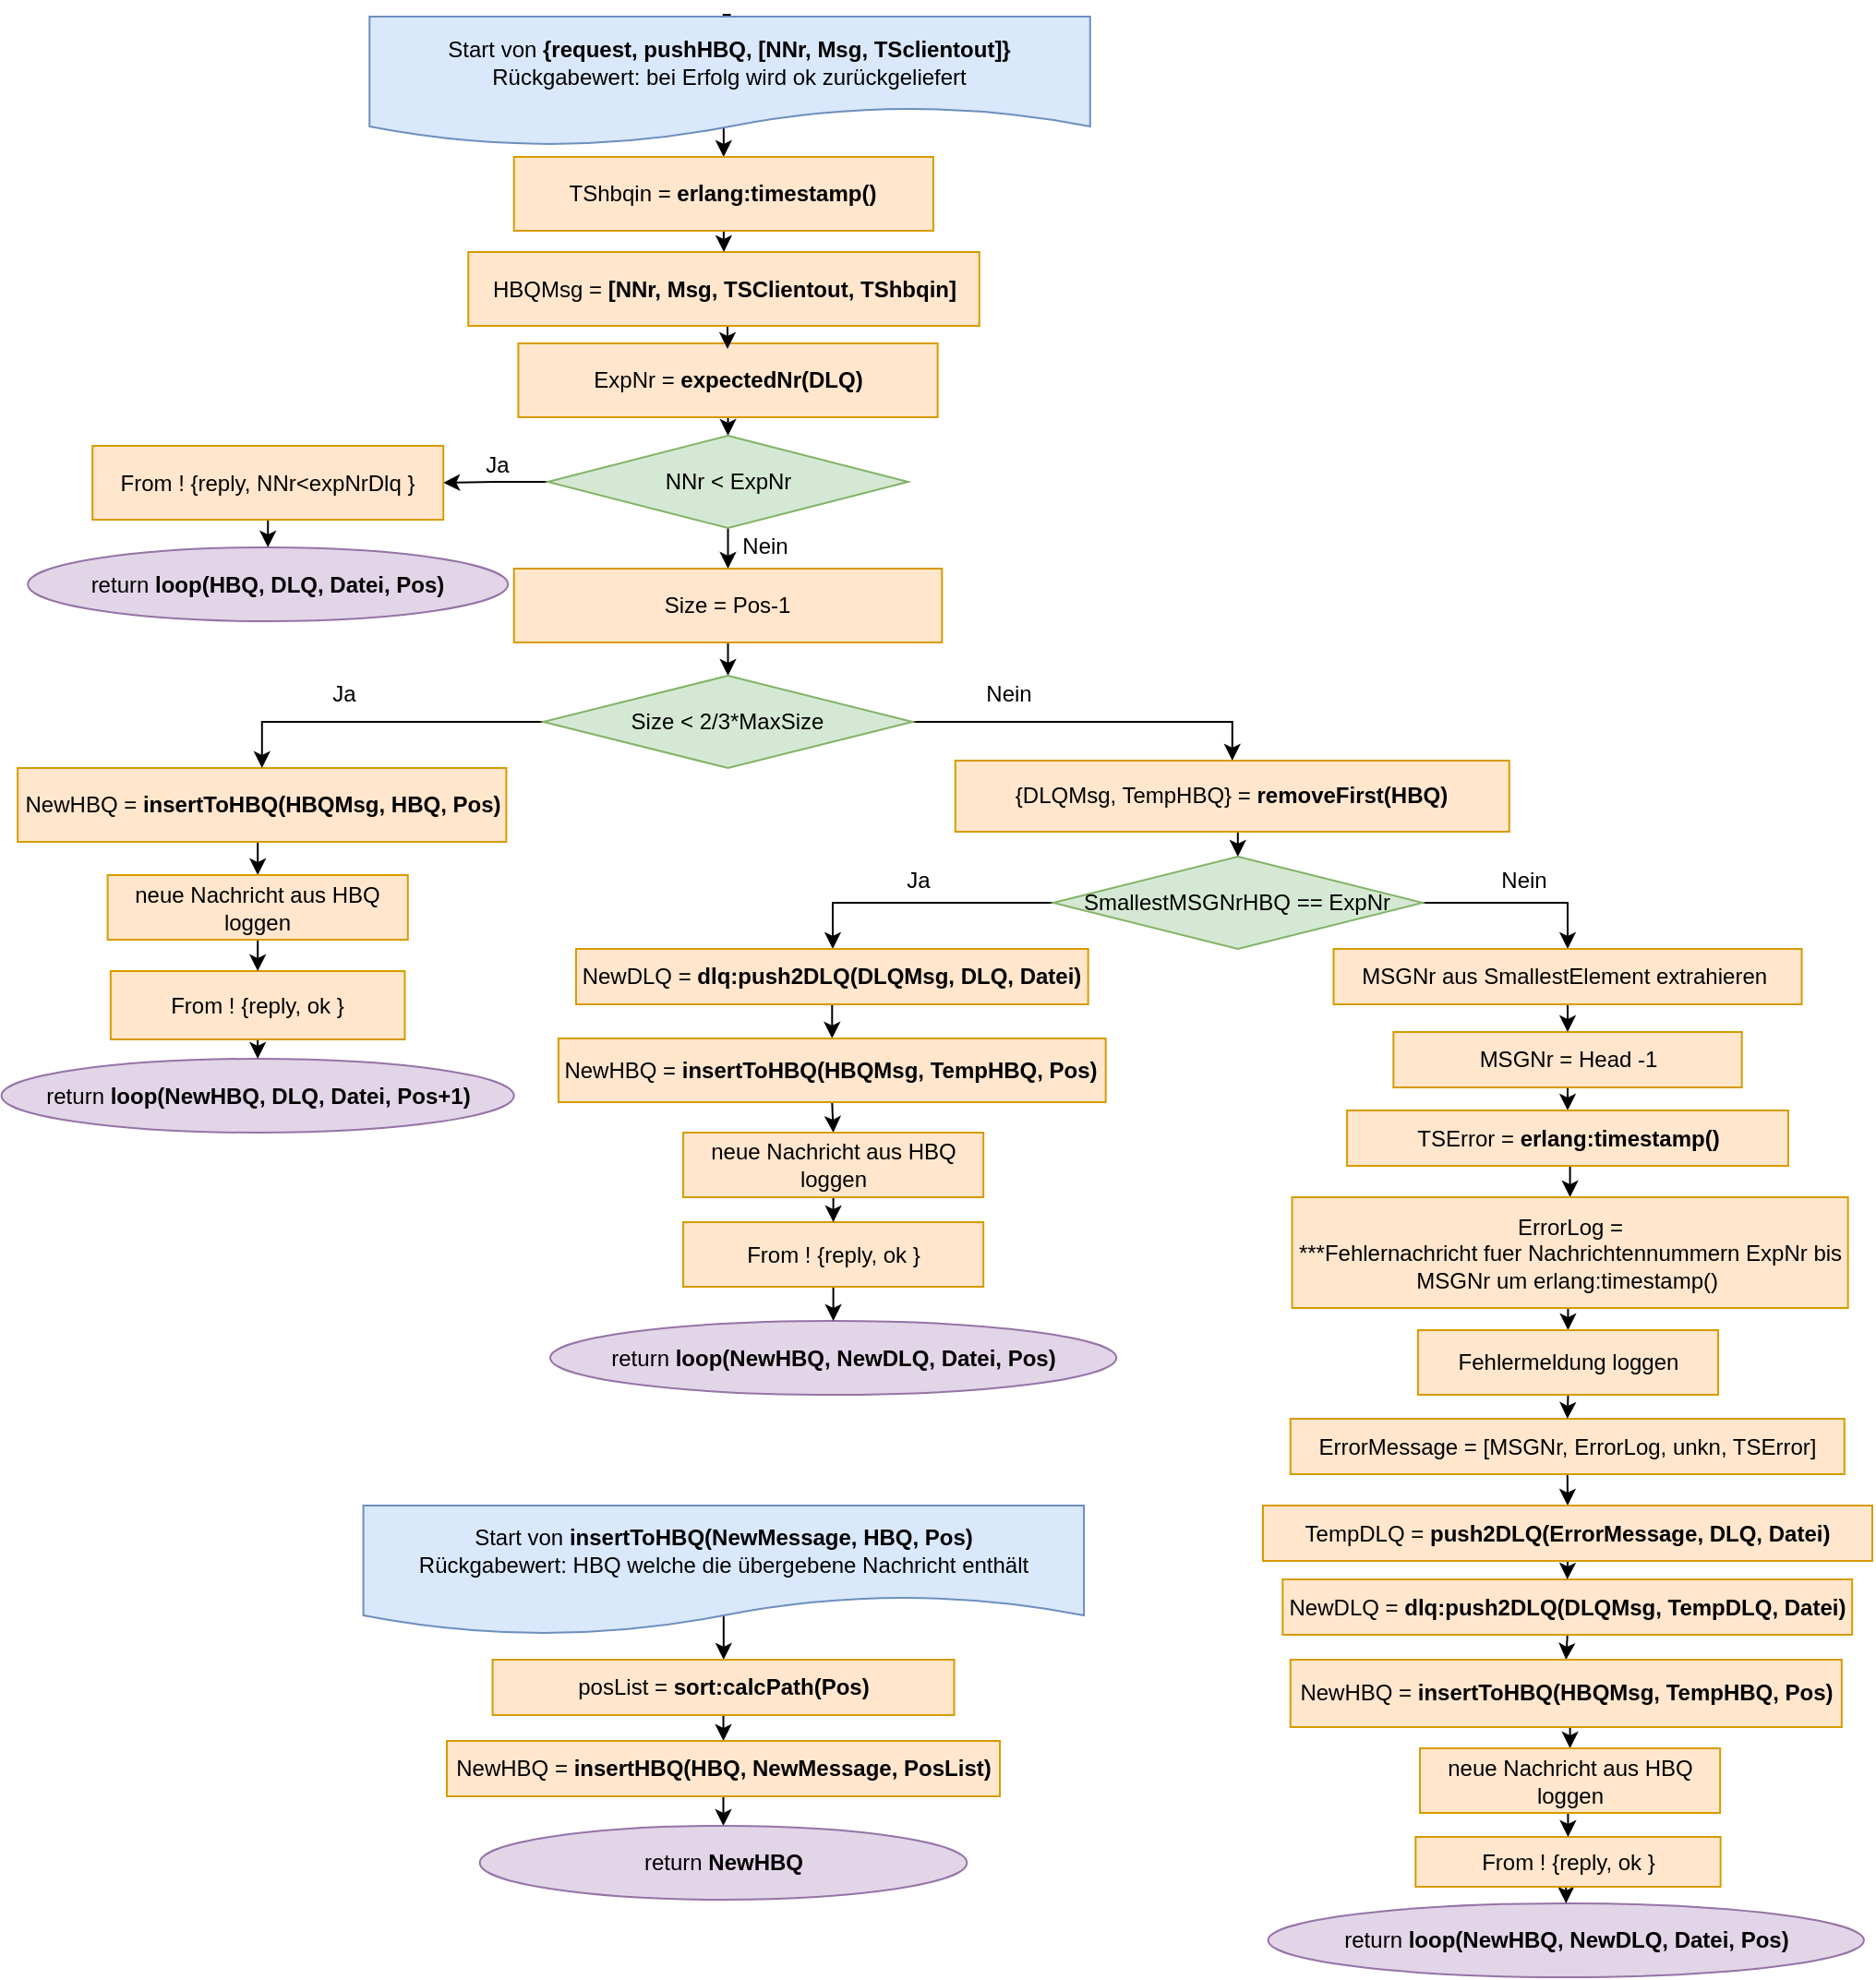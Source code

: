 <mxfile version="15.8.7" type="device"><diagram id="C5RBs43oDa-KdzZeNtuy" name="Page-1"><mxGraphModel dx="1923" dy="1424" grid="1" gridSize="10" guides="1" tooltips="1" connect="1" arrows="1" fold="1" page="1" pageScale="1" pageWidth="827" pageHeight="1169" math="0" shadow="0"><root><mxCell id="WIyWlLk6GJQsqaUBKTNV-0"/><mxCell id="WIyWlLk6GJQsqaUBKTNV-1" parent="WIyWlLk6GJQsqaUBKTNV-0"/><mxCell id="AaD1oaavLsm9QpQtxgRq-0" style="edgeStyle=orthogonalEdgeStyle;rounded=0;orthogonalLoop=1;jettySize=auto;html=1;exitX=0.5;exitY=0;exitDx=0;exitDy=0;entryX=0.5;entryY=0;entryDx=0;entryDy=0;" edge="1" parent="WIyWlLk6GJQsqaUBKTNV-1" source="wGBJOXqwm9gj_SDIow_8-1" target="2_Mprf0eAT7KRSuqAViG-0"><mxGeometry relative="1" as="geometry"><Array as="points"><mxPoint x="510" y="30"/><mxPoint x="510" y="30"/></Array></mxGeometry></mxCell><mxCell id="wGBJOXqwm9gj_SDIow_8-1" value="Start von &lt;b&gt;{request,&amp;nbsp;pushHBQ, [NNr, Msg, TSclientout]}&lt;/b&gt;&lt;br&gt;Rückgabewert: bei Erfolg wird ok zurückgeliefert" style="shape=document;whiteSpace=wrap;html=1;boundedLbl=1;fillColor=#dae8fc;strokeColor=#6c8ebf;" parent="WIyWlLk6GJQsqaUBKTNV-1" vertex="1"><mxGeometry x="316.13" y="31" width="390.26" height="70" as="geometry"/></mxCell><mxCell id="wGBJOXqwm9gj_SDIow_8-2" value="return &lt;b&gt;loop(NewHBQ, DLQ, Datei, Pos+1)&lt;/b&gt;" style="ellipse;whiteSpace=wrap;html=1;rounded=0;fillColor=#e1d5e7;strokeColor=#9673a6;" parent="WIyWlLk6GJQsqaUBKTNV-1" vertex="1"><mxGeometry x="116.8" y="595.5" width="277.57" height="40" as="geometry"/></mxCell><mxCell id="lHqKZ04FhCNxa8jCD5Ay-19" style="edgeStyle=orthogonalEdgeStyle;rounded=0;orthogonalLoop=1;jettySize=auto;html=1;exitX=0.5;exitY=1;exitDx=0;exitDy=0;entryX=0.5;entryY=0;entryDx=0;entryDy=0;" parent="WIyWlLk6GJQsqaUBKTNV-1" source="wGBJOXqwm9gj_SDIow_8-4" target="IavSOWILUvmfnqypHwTv-5" edge="1"><mxGeometry relative="1" as="geometry"/></mxCell><mxCell id="wGBJOXqwm9gj_SDIow_8-4" value="NewHBQ = &lt;b&gt;insertToHBQ(HBQMsg, HBQ, Pos)&lt;/b&gt;" style="rounded=0;whiteSpace=wrap;html=1;fillColor=#ffe6cc;strokeColor=#d79b00;" parent="WIyWlLk6GJQsqaUBKTNV-1" vertex="1"><mxGeometry x="125.58" y="438" width="264.62" height="40" as="geometry"/></mxCell><mxCell id="AaD1oaavLsm9QpQtxgRq-4" style="edgeStyle=orthogonalEdgeStyle;rounded=0;orthogonalLoop=1;jettySize=auto;html=1;exitX=0.5;exitY=0;exitDx=0;exitDy=0;entryX=0.5;entryY=0;entryDx=0;entryDy=0;" edge="1" parent="WIyWlLk6GJQsqaUBKTNV-1" source="cVZnVpHQyAGJuibC8y2R-0" target="kfELjlpxQ7jiOnlDr4Q6-13"><mxGeometry relative="1" as="geometry"><Array as="points"><mxPoint x="508.22" y="921"/></Array></mxGeometry></mxCell><mxCell id="cVZnVpHQyAGJuibC8y2R-0" value="Start von &lt;b&gt;insertToHBQ(NewMessage, HBQ, Pos)&lt;/b&gt;&lt;br&gt;Rückgabewert: HBQ welche die übergebene Nachricht enthält" style="shape=document;whiteSpace=wrap;html=1;boundedLbl=1;fillColor=#dae8fc;strokeColor=#6c8ebf;" parent="WIyWlLk6GJQsqaUBKTNV-1" vertex="1"><mxGeometry x="312.79" y="837.5" width="390.26" height="70" as="geometry"/></mxCell><mxCell id="lHqKZ04FhCNxa8jCD5Ay-16" style="edgeStyle=orthogonalEdgeStyle;rounded=0;orthogonalLoop=1;jettySize=auto;html=1;exitX=0.5;exitY=1;exitDx=0;exitDy=0;entryX=0.5;entryY=0;entryDx=0;entryDy=0;" parent="WIyWlLk6GJQsqaUBKTNV-1" source="cVZnVpHQyAGJuibC8y2R-3" target="cVZnVpHQyAGJuibC8y2R-4" edge="1"><mxGeometry relative="1" as="geometry"/></mxCell><mxCell id="cVZnVpHQyAGJuibC8y2R-3" value="Size = Pos-1" style="rounded=0;whiteSpace=wrap;html=1;fillColor=#ffe6cc;strokeColor=#d79b00;" parent="WIyWlLk6GJQsqaUBKTNV-1" vertex="1"><mxGeometry x="394.37" y="330" width="231.78" height="40" as="geometry"/></mxCell><mxCell id="lHqKZ04FhCNxa8jCD5Ay-18" style="edgeStyle=orthogonalEdgeStyle;rounded=0;orthogonalLoop=1;jettySize=auto;html=1;exitX=0;exitY=0.5;exitDx=0;exitDy=0;entryX=0.5;entryY=0;entryDx=0;entryDy=0;" parent="WIyWlLk6GJQsqaUBKTNV-1" source="cVZnVpHQyAGJuibC8y2R-4" target="wGBJOXqwm9gj_SDIow_8-4" edge="1"><mxGeometry relative="1" as="geometry"><mxPoint x="391.95" y="413" as="sourcePoint"/></mxGeometry></mxCell><mxCell id="lHqKZ04FhCNxa8jCD5Ay-21" style="edgeStyle=orthogonalEdgeStyle;rounded=0;orthogonalLoop=1;jettySize=auto;html=1;exitX=1;exitY=0.5;exitDx=0;exitDy=0;entryX=0.5;entryY=0;entryDx=0;entryDy=0;" parent="WIyWlLk6GJQsqaUBKTNV-1" source="cVZnVpHQyAGJuibC8y2R-4" target="cVZnVpHQyAGJuibC8y2R-11" edge="1"><mxGeometry relative="1" as="geometry"/></mxCell><mxCell id="cVZnVpHQyAGJuibC8y2R-4" value="&lt;span style=&quot;font-weight: normal&quot;&gt;Size &amp;lt; 2/3*MaxSize&lt;/span&gt;" style="rhombus;whiteSpace=wrap;html=1;rounded=0;fillColor=#d5e8d4;strokeColor=#82b366;fontStyle=1" parent="WIyWlLk6GJQsqaUBKTNV-1" vertex="1"><mxGeometry x="410.26" y="388" width="200" height="50" as="geometry"/></mxCell><mxCell id="lHqKZ04FhCNxa8jCD5Ay-34" style="edgeStyle=orthogonalEdgeStyle;rounded=0;orthogonalLoop=1;jettySize=auto;html=1;exitX=0;exitY=0.5;exitDx=0;exitDy=0;entryX=0.5;entryY=0;entryDx=0;entryDy=0;" parent="WIyWlLk6GJQsqaUBKTNV-1" source="cVZnVpHQyAGJuibC8y2R-6" target="cVZnVpHQyAGJuibC8y2R-8" edge="1"><mxGeometry relative="1" as="geometry"><mxPoint x="538" y="509" as="targetPoint"/><Array as="points"><mxPoint x="567" y="511"/><mxPoint x="567" y="536"/></Array></mxGeometry></mxCell><mxCell id="lHqKZ04FhCNxa8jCD5Ay-52" style="edgeStyle=orthogonalEdgeStyle;rounded=0;orthogonalLoop=1;jettySize=auto;html=1;exitX=1;exitY=0.5;exitDx=0;exitDy=0;entryX=0.5;entryY=0;entryDx=0;entryDy=0;" parent="WIyWlLk6GJQsqaUBKTNV-1" source="cVZnVpHQyAGJuibC8y2R-6" target="J8fKATGIeNdTuHHDaned-2" edge="1"><mxGeometry relative="1" as="geometry"/></mxCell><mxCell id="cVZnVpHQyAGJuibC8y2R-6" value="&lt;span style=&quot;font-weight: normal&quot;&gt;SmallestMSGNrHBQ == ExpNr&lt;/span&gt;" style="rhombus;whiteSpace=wrap;html=1;rounded=0;fillColor=#d5e8d4;strokeColor=#82b366;fontStyle=1" parent="WIyWlLk6GJQsqaUBKTNV-1" vertex="1"><mxGeometry x="686.39" y="486" width="200" height="50" as="geometry"/></mxCell><mxCell id="lHqKZ04FhCNxa8jCD5Ay-29" style="edgeStyle=orthogonalEdgeStyle;rounded=0;orthogonalLoop=1;jettySize=auto;html=1;exitX=0.5;exitY=1;exitDx=0;exitDy=0;entryX=0.5;entryY=0;entryDx=0;entryDy=0;" parent="WIyWlLk6GJQsqaUBKTNV-1" source="cVZnVpHQyAGJuibC8y2R-8" target="kfELjlpxQ7jiOnlDr4Q6-23" edge="1"><mxGeometry relative="1" as="geometry"/></mxCell><mxCell id="cVZnVpHQyAGJuibC8y2R-8" value="NewDLQ = &lt;b&gt;dlq:push2DLQ(DLQMsg, DLQ, Datei)&lt;/b&gt;" style="rounded=0;whiteSpace=wrap;html=1;fillColor=#ffe6cc;strokeColor=#d79b00;" parent="WIyWlLk6GJQsqaUBKTNV-1" vertex="1"><mxGeometry x="427.97" y="536" width="277.36" height="30" as="geometry"/></mxCell><mxCell id="cVZnVpHQyAGJuibC8y2R-10" value="return &lt;b&gt;loop(NewHBQ, NewDLQ, Datei, Pos)&lt;/b&gt;" style="ellipse;whiteSpace=wrap;html=1;rounded=0;fillColor=#e1d5e7;strokeColor=#9673a6;" parent="WIyWlLk6GJQsqaUBKTNV-1" vertex="1"><mxGeometry x="414.0" y="737.5" width="306.6" height="40" as="geometry"/></mxCell><mxCell id="GiUnVEB15FMC1JHkTPrN-0" style="edgeStyle=orthogonalEdgeStyle;rounded=0;orthogonalLoop=1;jettySize=auto;html=1;exitX=0.5;exitY=1;exitDx=0;exitDy=0;entryX=0.5;entryY=0;entryDx=0;entryDy=0;" parent="WIyWlLk6GJQsqaUBKTNV-1" source="cVZnVpHQyAGJuibC8y2R-11" target="cVZnVpHQyAGJuibC8y2R-6" edge="1"><mxGeometry relative="1" as="geometry"/></mxCell><mxCell id="cVZnVpHQyAGJuibC8y2R-11" value="{DLQMsg, TempHBQ} = &lt;b&gt;removeFirst(HBQ)&lt;/b&gt;" style="rounded=0;whiteSpace=wrap;html=1;fillColor=#ffe6cc;strokeColor=#d79b00;" parent="WIyWlLk6GJQsqaUBKTNV-1" vertex="1"><mxGeometry x="633.39" y="434" width="300" height="38.5" as="geometry"/></mxCell><mxCell id="lHqKZ04FhCNxa8jCD5Ay-39" style="edgeStyle=orthogonalEdgeStyle;rounded=0;orthogonalLoop=1;jettySize=auto;html=1;exitX=0.5;exitY=1;exitDx=0;exitDy=0;entryX=0.5;entryY=0;entryDx=0;entryDy=0;startArrow=none;" parent="WIyWlLk6GJQsqaUBKTNV-1" target="cVZnVpHQyAGJuibC8y2R-13" edge="1"><mxGeometry relative="1" as="geometry"><mxPoint x="972.24" y="653.5" as="sourcePoint"/></mxGeometry></mxCell><mxCell id="IavSOWILUvmfnqypHwTv-17" style="edgeStyle=orthogonalEdgeStyle;rounded=0;orthogonalLoop=1;jettySize=auto;html=1;exitX=0.5;exitY=1;exitDx=0;exitDy=0;entryX=0.5;entryY=0;entryDx=0;entryDy=0;" parent="WIyWlLk6GJQsqaUBKTNV-1" source="cVZnVpHQyAGJuibC8y2R-12" target="IavSOWILUvmfnqypHwTv-15" edge="1"><mxGeometry relative="1" as="geometry"/></mxCell><mxCell id="cVZnVpHQyAGJuibC8y2R-12" value="MSGNr = Head -1" style="rounded=0;whiteSpace=wrap;html=1;fillColor=#ffe6cc;strokeColor=#d79b00;" parent="WIyWlLk6GJQsqaUBKTNV-1" vertex="1"><mxGeometry x="870.66" y="581" width="188.68" height="30" as="geometry"/></mxCell><mxCell id="IavSOWILUvmfnqypHwTv-19" style="edgeStyle=orthogonalEdgeStyle;rounded=0;orthogonalLoop=1;jettySize=auto;html=1;exitX=0.5;exitY=1;exitDx=0;exitDy=0;entryX=0.5;entryY=0;entryDx=0;entryDy=0;" parent="WIyWlLk6GJQsqaUBKTNV-1" source="cVZnVpHQyAGJuibC8y2R-13" target="IavSOWILUvmfnqypHwTv-9" edge="1"><mxGeometry relative="1" as="geometry"/></mxCell><mxCell id="cVZnVpHQyAGJuibC8y2R-13" value="ErrorLog =&lt;br&gt;***Fehlernachricht fuer Nachrichtennummern ExpNr bis MSGNr um erlang:timestamp()&amp;nbsp;" style="rounded=0;whiteSpace=wrap;html=1;fillColor=#ffe6cc;strokeColor=#d79b00;" parent="WIyWlLk6GJQsqaUBKTNV-1" vertex="1"><mxGeometry x="815.76" y="670.5" width="301.07" height="60" as="geometry"/></mxCell><mxCell id="IavSOWILUvmfnqypHwTv-21" style="edgeStyle=orthogonalEdgeStyle;rounded=0;orthogonalLoop=1;jettySize=auto;html=1;exitX=0.5;exitY=1;exitDx=0;exitDy=0;entryX=0.5;entryY=0;entryDx=0;entryDy=0;" parent="WIyWlLk6GJQsqaUBKTNV-1" source="cVZnVpHQyAGJuibC8y2R-14" target="kfELjlpxQ7jiOnlDr4Q6-20" edge="1"><mxGeometry relative="1" as="geometry"/></mxCell><mxCell id="cVZnVpHQyAGJuibC8y2R-14" value="ErrorMessage = [MSGNr, ErrorLog, unkn, TSError]" style="rounded=0;whiteSpace=wrap;html=1;fillColor=#ffe6cc;strokeColor=#d79b00;" parent="WIyWlLk6GJQsqaUBKTNV-1" vertex="1"><mxGeometry x="814.87" y="790.5" width="300.02" height="30" as="geometry"/></mxCell><mxCell id="lHqKZ04FhCNxa8jCD5Ay-44" style="edgeStyle=orthogonalEdgeStyle;rounded=0;orthogonalLoop=1;jettySize=auto;html=1;exitX=0.5;exitY=1;exitDx=0;exitDy=0;entryX=0.5;entryY=0;entryDx=0;entryDy=0;" parent="WIyWlLk6GJQsqaUBKTNV-1" source="cVZnVpHQyAGJuibC8y2R-15" target="kfELjlpxQ7jiOnlDr4Q6-27" edge="1"><mxGeometry relative="1" as="geometry"><mxPoint x="966.29" y="927" as="targetPoint"/></mxGeometry></mxCell><mxCell id="cVZnVpHQyAGJuibC8y2R-15" value="NewDLQ = &lt;b&gt;dlq:push2DLQ(DLQMsg, TempDLQ, Datei)&lt;/b&gt;" style="rounded=0;whiteSpace=wrap;html=1;fillColor=#ffe6cc;strokeColor=#d79b00;" parent="WIyWlLk6GJQsqaUBKTNV-1" vertex="1"><mxGeometry x="810.66" y="877.5" width="308.43" height="30" as="geometry"/></mxCell><mxCell id="cVZnVpHQyAGJuibC8y2R-16" value="return &lt;b&gt;loop(NewHBQ, NewDLQ, Datei, Pos)&lt;/b&gt;" style="ellipse;whiteSpace=wrap;html=1;rounded=0;fillColor=#e1d5e7;strokeColor=#9673a6;" parent="WIyWlLk6GJQsqaUBKTNV-1" vertex="1"><mxGeometry x="802.83" y="1053" width="322.63" height="40" as="geometry"/></mxCell><mxCell id="AaD1oaavLsm9QpQtxgRq-2" style="edgeStyle=orthogonalEdgeStyle;rounded=0;orthogonalLoop=1;jettySize=auto;html=1;exitX=0.5;exitY=1;exitDx=0;exitDy=0;entryX=0.5;entryY=0;entryDx=0;entryDy=0;" edge="1" parent="WIyWlLk6GJQsqaUBKTNV-1" source="8CrGwed_5yJvy8F-W8Jf-3" target="8CrGwed_5yJvy8F-W8Jf-4"><mxGeometry relative="1" as="geometry"/></mxCell><mxCell id="8CrGwed_5yJvy8F-W8Jf-3" value="ExpNr = &lt;b&gt;expectedNr(DLQ)&lt;/b&gt;" style="rounded=0;whiteSpace=wrap;html=1;fillColor=#ffe6cc;strokeColor=#d79b00;" parent="WIyWlLk6GJQsqaUBKTNV-1" vertex="1"><mxGeometry x="396.71" y="208" width="227.11" height="40" as="geometry"/></mxCell><mxCell id="_ZnOJT6M1yhYCzTMPS-y-1" style="edgeStyle=orthogonalEdgeStyle;rounded=0;orthogonalLoop=1;jettySize=auto;html=1;exitX=0;exitY=0.5;exitDx=0;exitDy=0;entryX=1;entryY=0.5;entryDx=0;entryDy=0;" parent="WIyWlLk6GJQsqaUBKTNV-1" source="8CrGwed_5yJvy8F-W8Jf-4" target="_ZnOJT6M1yhYCzTMPS-y-0" edge="1"><mxGeometry relative="1" as="geometry"><mxPoint x="394.37" y="283" as="sourcePoint"/></mxGeometry></mxCell><mxCell id="lHqKZ04FhCNxa8jCD5Ay-15" style="edgeStyle=orthogonalEdgeStyle;rounded=0;orthogonalLoop=1;jettySize=auto;html=1;exitX=0.5;exitY=1;exitDx=0;exitDy=0;entryX=0.5;entryY=0;entryDx=0;entryDy=0;" parent="WIyWlLk6GJQsqaUBKTNV-1" source="8CrGwed_5yJvy8F-W8Jf-4" target="cVZnVpHQyAGJuibC8y2R-3" edge="1"><mxGeometry relative="1" as="geometry"/></mxCell><mxCell id="8CrGwed_5yJvy8F-W8Jf-4" value="&lt;span style=&quot;font-weight: 400&quot;&gt;NNr &amp;lt; ExpNr&lt;/span&gt;" style="rhombus;whiteSpace=wrap;html=1;rounded=0;fillColor=#d5e8d4;strokeColor=#82b366;fontStyle=1" parent="WIyWlLk6GJQsqaUBKTNV-1" vertex="1"><mxGeometry x="412.68" y="258" width="195.16" height="50" as="geometry"/></mxCell><mxCell id="8CrGwed_5yJvy8F-W8Jf-6" value="return &lt;b&gt;loop(HBQ, DLQ, Datei, Pos)&lt;/b&gt;" style="ellipse;whiteSpace=wrap;html=1;rounded=0;fillColor=#e1d5e7;strokeColor=#9673a6;" parent="WIyWlLk6GJQsqaUBKTNV-1" vertex="1"><mxGeometry x="131.11" y="318.5" width="260" height="40" as="geometry"/></mxCell><mxCell id="8CrGwed_5yJvy8F-W8Jf-9" value="Ja" style="text;html=1;align=center;verticalAlign=middle;resizable=0;points=[];autosize=1;strokeColor=none;fillColor=none;" parent="WIyWlLk6GJQsqaUBKTNV-1" vertex="1"><mxGeometry x="369.64" y="263.5" width="30" height="20" as="geometry"/></mxCell><mxCell id="AaD1oaavLsm9QpQtxgRq-5" style="edgeStyle=orthogonalEdgeStyle;rounded=0;orthogonalLoop=1;jettySize=auto;html=1;exitX=0.5;exitY=1;exitDx=0;exitDy=0;entryX=0.5;entryY=0;entryDx=0;entryDy=0;" edge="1" parent="WIyWlLk6GJQsqaUBKTNV-1" source="kfELjlpxQ7jiOnlDr4Q6-13" target="kfELjlpxQ7jiOnlDr4Q6-15"><mxGeometry relative="1" as="geometry"/></mxCell><mxCell id="kfELjlpxQ7jiOnlDr4Q6-13" value="posList = &lt;b&gt;sort:calcPath(Pos)&lt;/b&gt;" style="rounded=0;whiteSpace=wrap;html=1;fillColor=#ffe6cc;strokeColor=#d79b00;" parent="WIyWlLk6GJQsqaUBKTNV-1" vertex="1"><mxGeometry x="382.76" y="921" width="250" height="30" as="geometry"/></mxCell><mxCell id="AaD1oaavLsm9QpQtxgRq-6" style="edgeStyle=orthogonalEdgeStyle;rounded=0;orthogonalLoop=1;jettySize=auto;html=1;exitX=0.5;exitY=1;exitDx=0;exitDy=0;entryX=0.5;entryY=0;entryDx=0;entryDy=0;" edge="1" parent="WIyWlLk6GJQsqaUBKTNV-1" source="kfELjlpxQ7jiOnlDr4Q6-15" target="kfELjlpxQ7jiOnlDr4Q6-28"><mxGeometry relative="1" as="geometry"/></mxCell><mxCell id="kfELjlpxQ7jiOnlDr4Q6-15" value="NewHBQ = &lt;b&gt;insertHBQ(HBQ, NewMessage, PosList)&lt;/b&gt;" style="rounded=0;whiteSpace=wrap;html=1;fillColor=#ffe6cc;strokeColor=#d79b00;" parent="WIyWlLk6GJQsqaUBKTNV-1" vertex="1"><mxGeometry x="358.01" y="965" width="299.5" height="30" as="geometry"/></mxCell><mxCell id="IavSOWILUvmfnqypHwTv-22" style="edgeStyle=orthogonalEdgeStyle;rounded=0;orthogonalLoop=1;jettySize=auto;html=1;exitX=0.5;exitY=1;exitDx=0;exitDy=0;entryX=0.5;entryY=0;entryDx=0;entryDy=0;" parent="WIyWlLk6GJQsqaUBKTNV-1" source="kfELjlpxQ7jiOnlDr4Q6-20" target="cVZnVpHQyAGJuibC8y2R-15" edge="1"><mxGeometry relative="1" as="geometry"/></mxCell><mxCell id="kfELjlpxQ7jiOnlDr4Q6-20" value="TempDLQ = &lt;b&gt;push2DLQ(ErrorMessage, DLQ, Datei)&lt;/b&gt;" style="rounded=0;whiteSpace=wrap;html=1;fillColor=#ffe6cc;strokeColor=#d79b00;" parent="WIyWlLk6GJQsqaUBKTNV-1" vertex="1"><mxGeometry x="800" y="837.5" width="330" height="30" as="geometry"/></mxCell><mxCell id="lHqKZ04FhCNxa8jCD5Ay-30" style="edgeStyle=orthogonalEdgeStyle;rounded=0;orthogonalLoop=1;jettySize=auto;html=1;exitX=0.5;exitY=1;exitDx=0;exitDy=0;entryX=0.5;entryY=0;entryDx=0;entryDy=0;" parent="WIyWlLk6GJQsqaUBKTNV-1" source="kfELjlpxQ7jiOnlDr4Q6-23" target="IavSOWILUvmfnqypHwTv-3" edge="1"><mxGeometry relative="1" as="geometry"><mxPoint x="567.31" y="641.5" as="targetPoint"/></mxGeometry></mxCell><mxCell id="kfELjlpxQ7jiOnlDr4Q6-23" value="NewHBQ = &lt;b&gt;insertToHBQ(HBQMsg, TempHBQ, Pos)&lt;/b&gt;" style="rounded=0;whiteSpace=wrap;html=1;fillColor=#ffe6cc;strokeColor=#d79b00;" parent="WIyWlLk6GJQsqaUBKTNV-1" vertex="1"><mxGeometry x="418.47" y="584.5" width="296.36" height="34.5" as="geometry"/></mxCell><mxCell id="lHqKZ04FhCNxa8jCD5Ay-45" style="edgeStyle=orthogonalEdgeStyle;rounded=0;orthogonalLoop=1;jettySize=auto;html=1;exitX=0.5;exitY=1;exitDx=0;exitDy=0;entryX=0.5;entryY=0;entryDx=0;entryDy=0;" parent="WIyWlLk6GJQsqaUBKTNV-1" source="kfELjlpxQ7jiOnlDr4Q6-27" target="IavSOWILUvmfnqypHwTv-7" edge="1"><mxGeometry relative="1" as="geometry"/></mxCell><mxCell id="kfELjlpxQ7jiOnlDr4Q6-27" value="NewHBQ = &lt;b&gt;insertToHBQ(HBQMsg, TempHBQ, Pos)&lt;/b&gt;" style="rounded=0;whiteSpace=wrap;html=1;fillColor=#ffe6cc;strokeColor=#d79b00;" parent="WIyWlLk6GJQsqaUBKTNV-1" vertex="1"><mxGeometry x="814.87" y="921" width="298.55" height="36.5" as="geometry"/></mxCell><mxCell id="kfELjlpxQ7jiOnlDr4Q6-28" value="return &lt;b&gt;NewHBQ&lt;/b&gt;" style="ellipse;whiteSpace=wrap;html=1;rounded=0;fillColor=#e1d5e7;strokeColor=#9673a6;" parent="WIyWlLk6GJQsqaUBKTNV-1" vertex="1"><mxGeometry x="375.84" y="1011" width="263.83" height="40" as="geometry"/></mxCell><mxCell id="lHqKZ04FhCNxa8jCD5Ay-38" style="edgeStyle=orthogonalEdgeStyle;rounded=0;orthogonalLoop=1;jettySize=auto;html=1;exitX=0.5;exitY=1;exitDx=0;exitDy=0;entryX=0.5;entryY=0;entryDx=0;entryDy=0;" parent="WIyWlLk6GJQsqaUBKTNV-1" source="J8fKATGIeNdTuHHDaned-2" target="cVZnVpHQyAGJuibC8y2R-12" edge="1"><mxGeometry relative="1" as="geometry"/></mxCell><mxCell id="J8fKATGIeNdTuHHDaned-2" value="MSGNr aus SmallestElement extrahieren&amp;nbsp;" style="rounded=0;whiteSpace=wrap;html=1;fillColor=#ffe6cc;strokeColor=#d79b00;" parent="WIyWlLk6GJQsqaUBKTNV-1" vertex="1"><mxGeometry x="838.24" y="536" width="253.53" height="30" as="geometry"/></mxCell><mxCell id="lHqKZ04FhCNxa8jCD5Ay-17" style="edgeStyle=orthogonalEdgeStyle;rounded=0;orthogonalLoop=1;jettySize=auto;html=1;exitX=0.5;exitY=1;exitDx=0;exitDy=0;entryX=0.5;entryY=0;entryDx=0;entryDy=0;" parent="WIyWlLk6GJQsqaUBKTNV-1" source="_ZnOJT6M1yhYCzTMPS-y-0" target="8CrGwed_5yJvy8F-W8Jf-6" edge="1"><mxGeometry relative="1" as="geometry"/></mxCell><mxCell id="_ZnOJT6M1yhYCzTMPS-y-0" value="From ! {reply, NNr&amp;lt;expNrDlq }" style="rounded=0;whiteSpace=wrap;html=1;fillColor=#ffe6cc;strokeColor=#d79b00;" parent="WIyWlLk6GJQsqaUBKTNV-1" vertex="1"><mxGeometry x="166.11" y="263.5" width="190" height="40" as="geometry"/></mxCell><mxCell id="lHqKZ04FhCNxa8jCD5Ay-20" style="edgeStyle=orthogonalEdgeStyle;rounded=0;orthogonalLoop=1;jettySize=auto;html=1;exitX=0.5;exitY=1;exitDx=0;exitDy=0;entryX=0.5;entryY=0;entryDx=0;entryDy=0;" parent="WIyWlLk6GJQsqaUBKTNV-1" source="_ZnOJT6M1yhYCzTMPS-y-2" target="wGBJOXqwm9gj_SDIow_8-2" edge="1"><mxGeometry relative="1" as="geometry"/></mxCell><mxCell id="_ZnOJT6M1yhYCzTMPS-y-2" value="From ! {reply, ok }" style="rounded=0;whiteSpace=wrap;html=1;fillColor=#ffe6cc;strokeColor=#d79b00;" parent="WIyWlLk6GJQsqaUBKTNV-1" vertex="1"><mxGeometry x="175.94" y="548" width="159.28" height="37" as="geometry"/></mxCell><mxCell id="lHqKZ04FhCNxa8jCD5Ay-46" style="edgeStyle=orthogonalEdgeStyle;rounded=0;orthogonalLoop=1;jettySize=auto;html=1;exitX=0.5;exitY=1;exitDx=0;exitDy=0;entryX=0.5;entryY=0;entryDx=0;entryDy=0;" parent="WIyWlLk6GJQsqaUBKTNV-1" source="_ZnOJT6M1yhYCzTMPS-y-3" target="cVZnVpHQyAGJuibC8y2R-16" edge="1"><mxGeometry relative="1" as="geometry"/></mxCell><mxCell id="_ZnOJT6M1yhYCzTMPS-y-3" value="From ! {reply, ok }" style="rounded=0;whiteSpace=wrap;html=1;fillColor=#ffe6cc;strokeColor=#d79b00;" parent="WIyWlLk6GJQsqaUBKTNV-1" vertex="1"><mxGeometry x="882.66" y="1017" width="165.16" height="27" as="geometry"/></mxCell><mxCell id="lHqKZ04FhCNxa8jCD5Ay-31" style="edgeStyle=orthogonalEdgeStyle;rounded=0;orthogonalLoop=1;jettySize=auto;html=1;exitX=0.5;exitY=1;exitDx=0;exitDy=0;entryX=0.5;entryY=0;entryDx=0;entryDy=0;" parent="WIyWlLk6GJQsqaUBKTNV-1" source="_ZnOJT6M1yhYCzTMPS-y-4" target="cVZnVpHQyAGJuibC8y2R-10" edge="1"><mxGeometry relative="1" as="geometry"><mxPoint x="567.305" y="737" as="targetPoint"/></mxGeometry></mxCell><mxCell id="_ZnOJT6M1yhYCzTMPS-y-4" value="From ! {reply, ok }" style="rounded=0;whiteSpace=wrap;html=1;fillColor=#ffe6cc;strokeColor=#d79b00;" parent="WIyWlLk6GJQsqaUBKTNV-1" vertex="1"><mxGeometry x="486.01" y="684" width="162.58" height="35" as="geometry"/></mxCell><mxCell id="lHqKZ04FhCNxa8jCD5Ay-22" value="Ja" style="text;html=1;align=center;verticalAlign=middle;resizable=0;points=[];autosize=1;strokeColor=none;fillColor=none;" parent="WIyWlLk6GJQsqaUBKTNV-1" vertex="1"><mxGeometry x="286.69" y="388" width="30" height="20" as="geometry"/></mxCell><mxCell id="lHqKZ04FhCNxa8jCD5Ay-23" value="Nein" style="text;html=1;align=center;verticalAlign=middle;resizable=0;points=[];autosize=1;strokeColor=none;fillColor=none;" parent="WIyWlLk6GJQsqaUBKTNV-1" vertex="1"><mxGeometry x="642.39" y="388" width="40" height="20" as="geometry"/></mxCell><mxCell id="lHqKZ04FhCNxa8jCD5Ay-24" value="Nein" style="text;html=1;align=center;verticalAlign=middle;resizable=0;points=[];autosize=1;strokeColor=none;fillColor=none;" parent="WIyWlLk6GJQsqaUBKTNV-1" vertex="1"><mxGeometry x="510" y="308" width="40" height="20" as="geometry"/></mxCell><mxCell id="lHqKZ04FhCNxa8jCD5Ay-60" value="Ja" style="text;html=1;align=center;verticalAlign=middle;resizable=0;points=[];autosize=1;strokeColor=none;fillColor=none;" parent="WIyWlLk6GJQsqaUBKTNV-1" vertex="1"><mxGeometry x="597.82" y="489" width="30" height="20" as="geometry"/></mxCell><mxCell id="lHqKZ04FhCNxa8jCD5Ay-61" value="Nein" style="text;html=1;align=center;verticalAlign=middle;resizable=0;points=[];autosize=1;strokeColor=none;fillColor=none;" parent="WIyWlLk6GJQsqaUBKTNV-1" vertex="1"><mxGeometry x="921.12" y="489" width="40" height="20" as="geometry"/></mxCell><mxCell id="IavSOWILUvmfnqypHwTv-4" style="edgeStyle=orthogonalEdgeStyle;rounded=0;orthogonalLoop=1;jettySize=auto;html=1;exitX=0.5;exitY=1;exitDx=0;exitDy=0;entryX=0.5;entryY=0;entryDx=0;entryDy=0;" parent="WIyWlLk6GJQsqaUBKTNV-1" target="_ZnOJT6M1yhYCzTMPS-y-4" edge="1"><mxGeometry relative="1" as="geometry"><mxPoint x="567.3" y="665.5" as="sourcePoint"/></mxGeometry></mxCell><mxCell id="IavSOWILUvmfnqypHwTv-3" value="neue Nachricht aus HBQ loggen" style="rounded=0;whiteSpace=wrap;html=1;fillColor=#ffe6cc;strokeColor=#d79b00;" parent="WIyWlLk6GJQsqaUBKTNV-1" vertex="1"><mxGeometry x="486.01" y="635.5" width="162.58" height="35" as="geometry"/></mxCell><mxCell id="IavSOWILUvmfnqypHwTv-6" style="edgeStyle=orthogonalEdgeStyle;rounded=0;orthogonalLoop=1;jettySize=auto;html=1;exitX=0.5;exitY=1;exitDx=0;exitDy=0;entryX=0.5;entryY=0;entryDx=0;entryDy=0;" parent="WIyWlLk6GJQsqaUBKTNV-1" source="IavSOWILUvmfnqypHwTv-5" target="_ZnOJT6M1yhYCzTMPS-y-2" edge="1"><mxGeometry relative="1" as="geometry"/></mxCell><mxCell id="IavSOWILUvmfnqypHwTv-5" value="neue Nachricht aus HBQ loggen" style="rounded=0;whiteSpace=wrap;html=1;fillColor=#ffe6cc;strokeColor=#d79b00;" parent="WIyWlLk6GJQsqaUBKTNV-1" vertex="1"><mxGeometry x="174.3" y="496" width="162.58" height="35" as="geometry"/></mxCell><mxCell id="IavSOWILUvmfnqypHwTv-8" style="edgeStyle=orthogonalEdgeStyle;rounded=0;orthogonalLoop=1;jettySize=auto;html=1;exitX=0.5;exitY=1;exitDx=0;exitDy=0;entryX=0.5;entryY=0;entryDx=0;entryDy=0;" parent="WIyWlLk6GJQsqaUBKTNV-1" source="IavSOWILUvmfnqypHwTv-7" target="_ZnOJT6M1yhYCzTMPS-y-3" edge="1"><mxGeometry relative="1" as="geometry"/></mxCell><mxCell id="IavSOWILUvmfnqypHwTv-7" value="neue Nachricht aus HBQ loggen" style="rounded=0;whiteSpace=wrap;html=1;fillColor=#ffe6cc;strokeColor=#d79b00;" parent="WIyWlLk6GJQsqaUBKTNV-1" vertex="1"><mxGeometry x="885" y="969" width="162.58" height="35" as="geometry"/></mxCell><mxCell id="IavSOWILUvmfnqypHwTv-20" style="edgeStyle=orthogonalEdgeStyle;rounded=0;orthogonalLoop=1;jettySize=auto;html=1;exitX=0.5;exitY=1;exitDx=0;exitDy=0;entryX=0.5;entryY=0;entryDx=0;entryDy=0;" parent="WIyWlLk6GJQsqaUBKTNV-1" source="IavSOWILUvmfnqypHwTv-9" target="cVZnVpHQyAGJuibC8y2R-14" edge="1"><mxGeometry relative="1" as="geometry"/></mxCell><mxCell id="IavSOWILUvmfnqypHwTv-9" value="Fehlermeldung loggen" style="rounded=0;whiteSpace=wrap;html=1;fillColor=#ffe6cc;strokeColor=#d79b00;" parent="WIyWlLk6GJQsqaUBKTNV-1" vertex="1"><mxGeometry x="883.95" y="742.5" width="162.58" height="35" as="geometry"/></mxCell><mxCell id="IavSOWILUvmfnqypHwTv-15" value="TSError = &lt;b&gt;erlang:timestamp()&lt;/b&gt;" style="rounded=0;whiteSpace=wrap;html=1;fillColor=#ffe6cc;strokeColor=#d79b00;" parent="WIyWlLk6GJQsqaUBKTNV-1" vertex="1"><mxGeometry x="845.53" y="623.5" width="238.94" height="30" as="geometry"/></mxCell><mxCell id="nueFoMhWlw0GpRTeN79n-4" style="edgeStyle=orthogonalEdgeStyle;rounded=0;orthogonalLoop=1;jettySize=auto;html=1;exitX=0.5;exitY=1;exitDx=0;exitDy=0;" parent="WIyWlLk6GJQsqaUBKTNV-1" source="nueFoMhWlw0GpRTeN79n-3" edge="1"><mxGeometry relative="1" as="geometry"><mxPoint x="510" y="211" as="targetPoint"/></mxGeometry></mxCell><mxCell id="nueFoMhWlw0GpRTeN79n-3" value="HBQMsg = &lt;b&gt;[NNr, Msg, TSClientout, TShbqin]&lt;/b&gt;" style="rounded=0;whiteSpace=wrap;html=1;fillColor=#ffe6cc;strokeColor=#d79b00;" parent="WIyWlLk6GJQsqaUBKTNV-1" vertex="1"><mxGeometry x="369.64" y="158.5" width="276.76" height="40" as="geometry"/></mxCell><mxCell id="AaD1oaavLsm9QpQtxgRq-1" style="edgeStyle=orthogonalEdgeStyle;rounded=0;orthogonalLoop=1;jettySize=auto;html=1;exitX=0.5;exitY=1;exitDx=0;exitDy=0;entryX=0.5;entryY=0;entryDx=0;entryDy=0;" edge="1" parent="WIyWlLk6GJQsqaUBKTNV-1" source="2_Mprf0eAT7KRSuqAViG-0" target="nueFoMhWlw0GpRTeN79n-3"><mxGeometry relative="1" as="geometry"/></mxCell><mxCell id="2_Mprf0eAT7KRSuqAViG-0" value="TShbqin = &lt;b&gt;erlang:timestamp()&lt;/b&gt;" style="rounded=0;whiteSpace=wrap;html=1;fillColor=#ffe6cc;strokeColor=#d79b00;" parent="WIyWlLk6GJQsqaUBKTNV-1" vertex="1"><mxGeometry x="394.37" y="107" width="227.11" height="40" as="geometry"/></mxCell></root></mxGraphModel></diagram></mxfile>